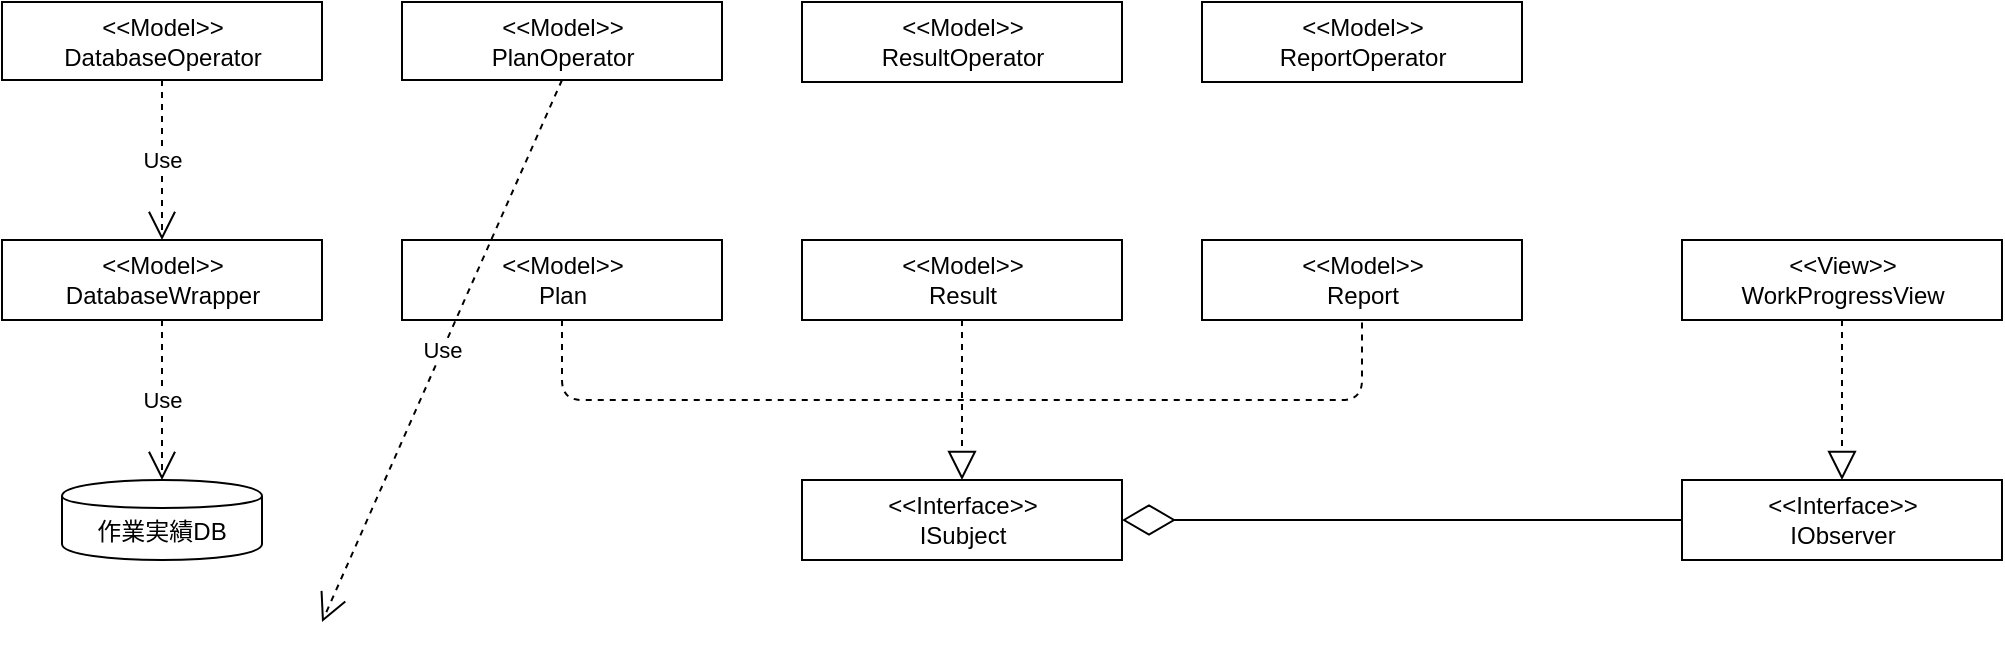 <mxfile version="12.1.0" type="github" pages="1"><diagram name="Page-1" id="9f46799a-70d6-7492-0946-bef42562c5a5"><mxGraphModel dx="1662" dy="713" grid="1" gridSize="10" guides="1" tooltips="1" connect="1" arrows="1" fold="1" page="1" pageScale="1" pageWidth="1100" pageHeight="850" background="#ffffff" math="0" shadow="0"><root><mxCell id="0"/><mxCell id="1" parent="0"/><mxCell id="UqUPTHZgOajTOFMhryrE-1" value="&amp;lt;&amp;lt;Model&amp;gt;&amp;gt;&lt;br&gt;Plan" style="html=1;" vertex="1" parent="1"><mxGeometry x="240" y="439" width="160" height="40" as="geometry"/></mxCell><mxCell id="UqUPTHZgOajTOFMhryrE-2" value="&amp;lt;&amp;lt;Model&amp;gt;&amp;gt;&lt;br&gt;DatabaseOperator" style="html=1;" vertex="1" parent="1"><mxGeometry x="40" y="320" width="160" height="39" as="geometry"/></mxCell><mxCell id="UqUPTHZgOajTOFMhryrE-4" value="" style="group" vertex="1" connectable="0" parent="1"><mxGeometry x="70" y="559" width="100" height="40" as="geometry"/></mxCell><mxCell id="UqUPTHZgOajTOFMhryrE-5" value="" style="shape=cylinder;whiteSpace=wrap;html=1;boundedLbl=1;backgroundOutline=1;" vertex="1" parent="UqUPTHZgOajTOFMhryrE-4"><mxGeometry width="100" height="40" as="geometry"/></mxCell><mxCell id="UqUPTHZgOajTOFMhryrE-6" value="作業実績DB" style="text;align=center;fontStyle=0;verticalAlign=middle;spacingLeft=3;spacingRight=3;strokeColor=none;rotatable=0;points=[[0,0.5],[1,0.5]];portConstraint=eastwest;" vertex="1" parent="UqUPTHZgOajTOFMhryrE-4"><mxGeometry x="10" y="14.4" width="80" height="20.8" as="geometry"/></mxCell><mxCell id="UqUPTHZgOajTOFMhryrE-7" value="&amp;lt;&amp;lt;Model&amp;gt;&amp;gt;&lt;br&gt;PlanOperator" style="html=1;" vertex="1" parent="1"><mxGeometry x="240" y="320" width="160" height="39" as="geometry"/></mxCell><mxCell id="UqUPTHZgOajTOFMhryrE-8" value="&amp;lt;&amp;lt;Interface&amp;gt;&amp;gt;&lt;br&gt;IObserver" style="html=1;" vertex="1" parent="1"><mxGeometry x="880" y="559" width="160" height="40" as="geometry"/></mxCell><mxCell id="UqUPTHZgOajTOFMhryrE-9" value="&amp;lt;&amp;lt;View&amp;gt;&amp;gt;&lt;br&gt;WorkProgressView" style="html=1;" vertex="1" parent="1"><mxGeometry x="880" y="439" width="160" height="40" as="geometry"/></mxCell><mxCell id="UqUPTHZgOajTOFMhryrE-10" value="&amp;lt;&amp;lt;Interface&amp;gt;&amp;gt;&lt;br&gt;ISubject" style="html=1;" vertex="1" parent="1"><mxGeometry x="440" y="559" width="160" height="40" as="geometry"/></mxCell><mxCell id="UqUPTHZgOajTOFMhryrE-11" value="&amp;lt;&amp;lt;Model&amp;gt;&amp;gt;&lt;br&gt;Result" style="html=1;" vertex="1" parent="1"><mxGeometry x="440" y="439" width="160" height="40" as="geometry"/></mxCell><mxCell id="UqUPTHZgOajTOFMhryrE-12" value="&amp;lt;&amp;lt;Model&amp;gt;&amp;gt;&lt;br&gt;Report" style="html=1;" vertex="1" parent="1"><mxGeometry x="640" y="439" width="160" height="40" as="geometry"/></mxCell><mxCell id="UqUPTHZgOajTOFMhryrE-13" value="&amp;lt;&amp;lt;Model&amp;gt;&amp;gt;&lt;br&gt;DatabaseWrapper" style="html=1;" vertex="1" parent="1"><mxGeometry x="40" y="439" width="160" height="40" as="geometry"/></mxCell><mxCell id="UqUPTHZgOajTOFMhryrE-14" value="&amp;lt;&amp;lt;Model&amp;gt;&amp;gt;&lt;br&gt;ResultOperator" style="html=1;" vertex="1" parent="1"><mxGeometry x="440" y="320" width="160" height="40" as="geometry"/></mxCell><mxCell id="UqUPTHZgOajTOFMhryrE-15" value="&amp;lt;&amp;lt;Model&amp;gt;&amp;gt;&lt;br&gt;ReportOperator" style="html=1;" vertex="1" parent="1"><mxGeometry x="640" y="320" width="160" height="40" as="geometry"/></mxCell><mxCell id="UqUPTHZgOajTOFMhryrE-16" value="" style="endArrow=block;dashed=1;endFill=0;endSize=12;html=1;entryX=0.5;entryY=0;entryDx=0;entryDy=0;exitX=0.5;exitY=1;exitDx=0;exitDy=0;" edge="1" parent="1" source="UqUPTHZgOajTOFMhryrE-11" target="UqUPTHZgOajTOFMhryrE-10"><mxGeometry width="160" relative="1" as="geometry"><mxPoint x="380" y="519" as="sourcePoint"/><mxPoint x="540" y="519" as="targetPoint"/></mxGeometry></mxCell><mxCell id="UqUPTHZgOajTOFMhryrE-17" value="" style="endArrow=none;dashed=1;html=1;exitX=0.5;exitY=1;exitDx=0;exitDy=0;entryX=0.5;entryY=1;entryDx=0;entryDy=0;" edge="1" parent="1" source="UqUPTHZgOajTOFMhryrE-1" target="UqUPTHZgOajTOFMhryrE-12"><mxGeometry width="50" height="50" relative="1" as="geometry"><mxPoint x="380" y="559" as="sourcePoint"/><mxPoint x="720" y="519" as="targetPoint"/><Array as="points"><mxPoint x="320" y="519"/><mxPoint x="720" y="519"/></Array></mxGeometry></mxCell><mxCell id="UqUPTHZgOajTOFMhryrE-18" value="" style="endArrow=block;dashed=1;endFill=0;endSize=12;html=1;entryX=0.5;entryY=0;entryDx=0;entryDy=0;exitX=0.5;exitY=1;exitDx=0;exitDy=0;" edge="1" parent="1" source="UqUPTHZgOajTOFMhryrE-9" target="UqUPTHZgOajTOFMhryrE-8"><mxGeometry width="160" relative="1" as="geometry"><mxPoint x="800" y="529" as="sourcePoint"/><mxPoint x="960" y="529" as="targetPoint"/></mxGeometry></mxCell><mxCell id="UqUPTHZgOajTOFMhryrE-20" value="" style="endArrow=diamondThin;endFill=0;endSize=24;html=1;entryX=1;entryY=0.5;entryDx=0;entryDy=0;exitX=0;exitY=0.5;exitDx=0;exitDy=0;" edge="1" parent="1" source="UqUPTHZgOajTOFMhryrE-8" target="UqUPTHZgOajTOFMhryrE-10"><mxGeometry width="160" relative="1" as="geometry"><mxPoint x="40" y="620" as="sourcePoint"/><mxPoint x="200" y="620" as="targetPoint"/></mxGeometry></mxCell><mxCell id="UqUPTHZgOajTOFMhryrE-27" value="Use" style="endArrow=open;endSize=12;dashed=1;html=1;exitX=0.5;exitY=1;exitDx=0;exitDy=0;entryX=0.5;entryY=0;entryDx=0;entryDy=0;" edge="1" parent="1" source="UqUPTHZgOajTOFMhryrE-2" target="UqUPTHZgOajTOFMhryrE-13"><mxGeometry width="160" relative="1" as="geometry"><mxPoint x="40" y="630" as="sourcePoint"/><mxPoint x="200" y="630" as="targetPoint"/></mxGeometry></mxCell><mxCell id="UqUPTHZgOajTOFMhryrE-28" value="Use" style="endArrow=open;endSize=12;dashed=1;html=1;exitX=0.5;exitY=1;exitDx=0;exitDy=0;entryX=0.5;entryY=0;entryDx=0;entryDy=0;" edge="1" parent="1" source="UqUPTHZgOajTOFMhryrE-13" target="UqUPTHZgOajTOFMhryrE-5"><mxGeometry width="160" relative="1" as="geometry"><mxPoint x="60" y="533.5" as="sourcePoint"/><mxPoint x="60" y="613.5" as="targetPoint"/></mxGeometry></mxCell><mxCell id="UqUPTHZgOajTOFMhryrE-29" value="Use" style="endArrow=open;endSize=12;dashed=1;html=1;exitX=0.5;exitY=1;exitDx=0;exitDy=0;" edge="1" parent="1" source="UqUPTHZgOajTOFMhryrE-7"><mxGeometry width="160" relative="1" as="geometry"><mxPoint x="40" y="630" as="sourcePoint"/><mxPoint x="200" y="630" as="targetPoint"/></mxGeometry></mxCell></root></mxGraphModel></diagram></mxfile>